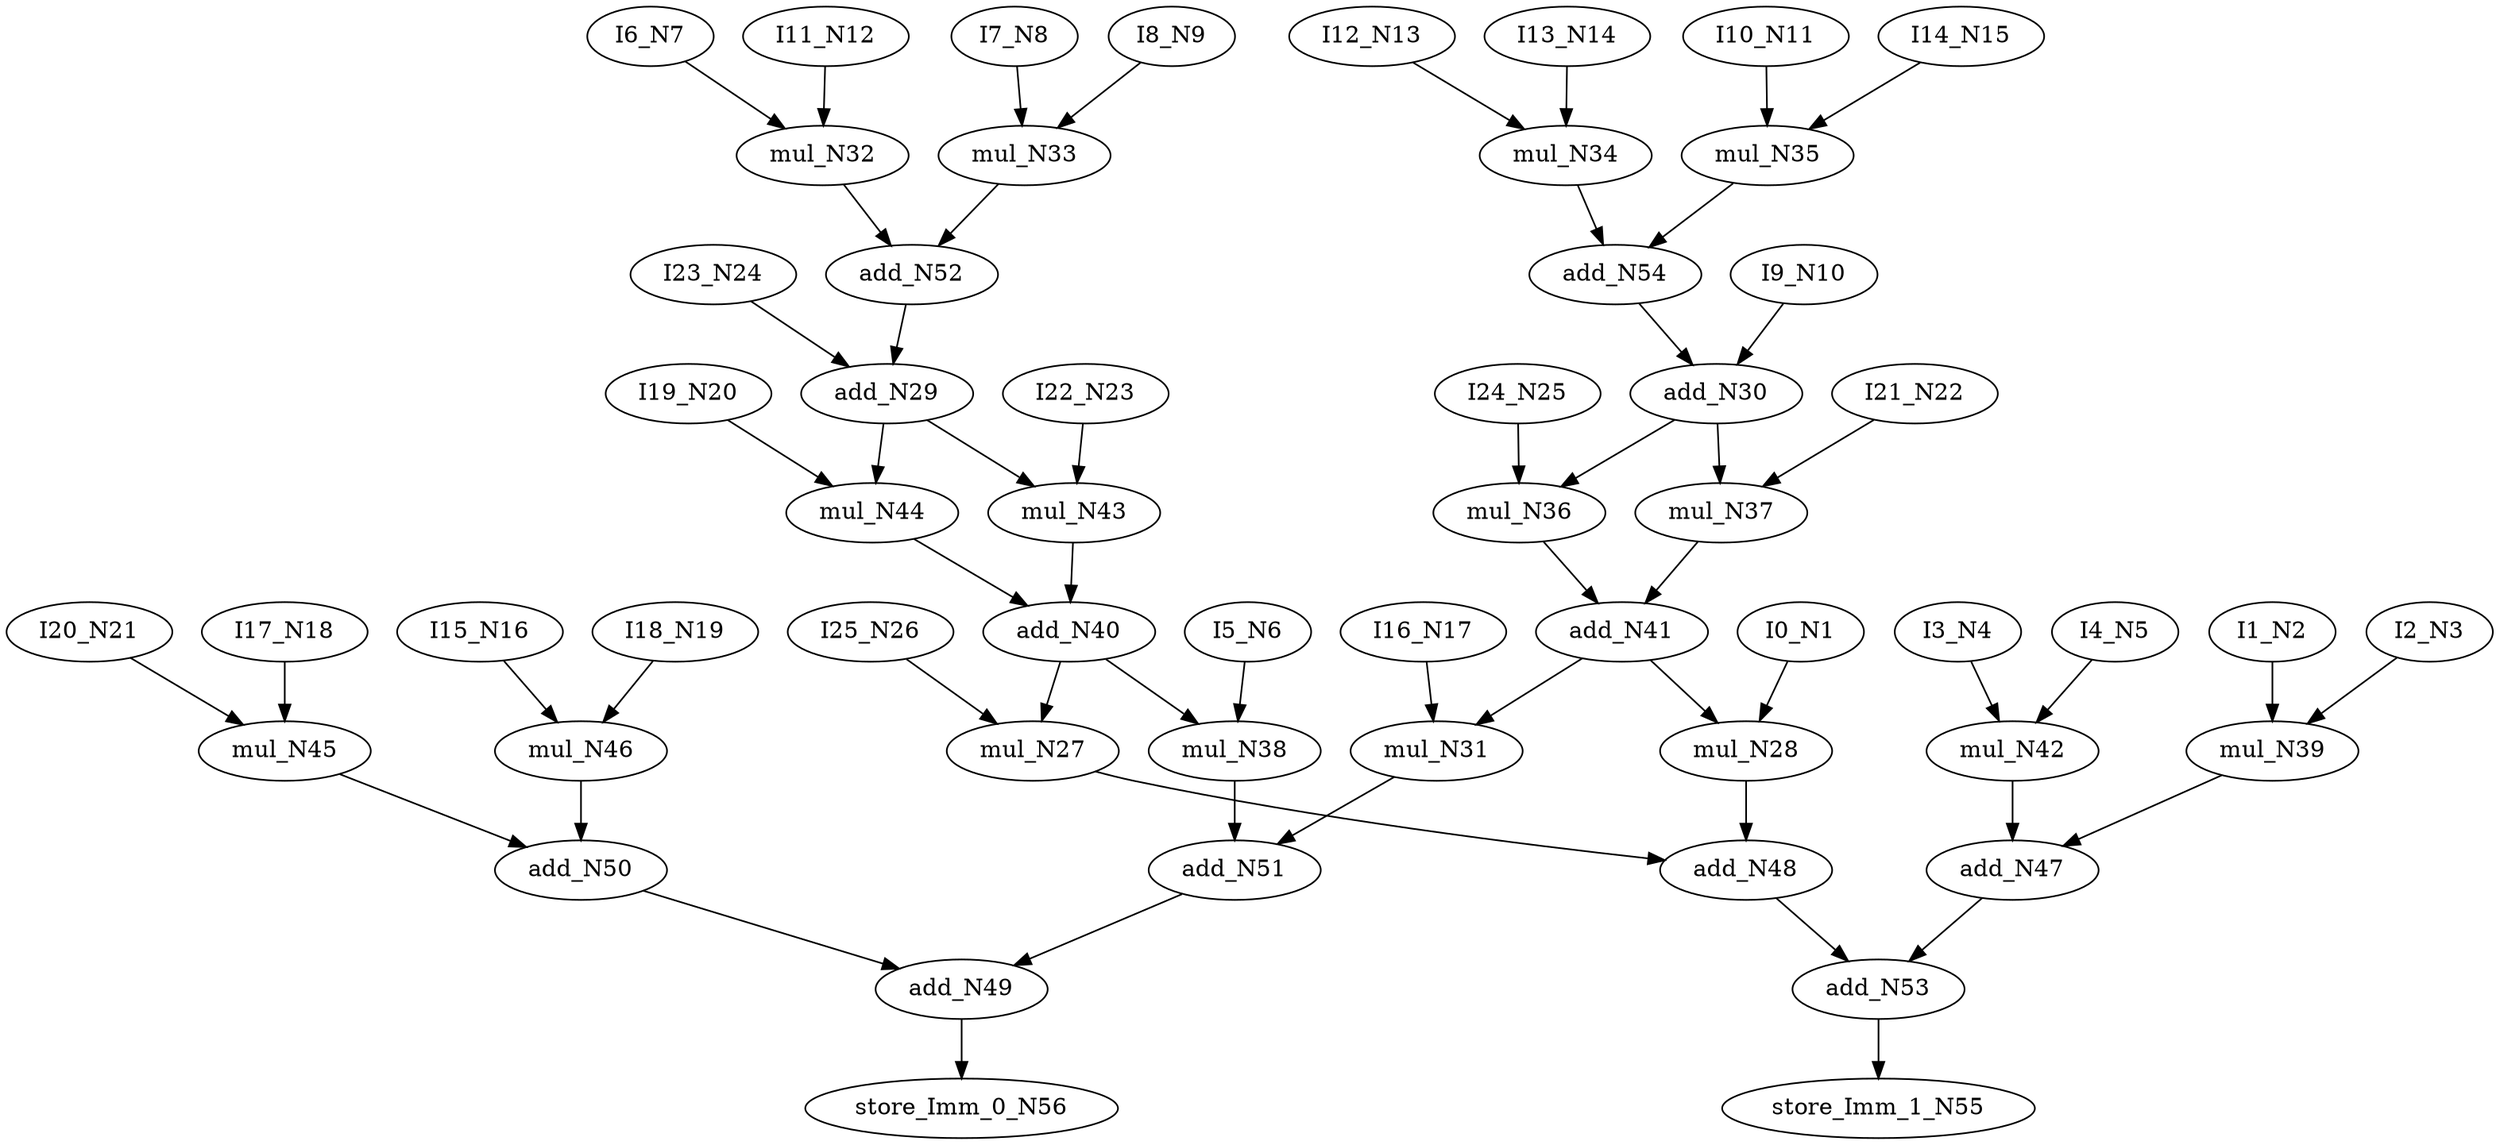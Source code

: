 digraph graphname {
N55 [color="black", ntype="operation", label="store_Imm_1_N55"];
N54 [color="black", ntype="operation", label="add_N54"];
N49 [color="black", ntype="operation", label="add_N49"];
N48 [color="black", ntype="operation", label="add_N48"];
N41 [color="black", ntype="operation", label="add_N41"];
N40 [color="black", ntype="operation", label="add_N40"];
N43 [color="black", ntype="operation", label="mul_N43"];
N42 [color="black", ntype="operation", label="mul_N42"];
N45 [color="black", ntype="operation", label="mul_N45"];
N44 [color="black", ntype="operation", label="mul_N44"];
N47 [color="black", ntype="operation", label="add_N47"];
N46 [color="black", ntype="operation", label="mul_N46"];
N29 [color="black", ntype="operation", label="add_N29"];
N28 [color="black", ntype="operation", label="mul_N28"];
N23 [color="black", ntype="invar", label="I22_N23"];
N22 [color="black", ntype="invar", label="I21_N22"];
N21 [color="black", ntype="invar", label="I20_N21"];
N20 [color="black", ntype="invar", label="I19_N20"];
N27 [color="black", ntype="operation", label="mul_N27"];
N26 [color="black", ntype="invar", label="I25_N26"];
N25 [color="black", ntype="invar", label="I24_N25"];
N24 [color="black", ntype="invar", label="I23_N24"];
N8 [color="black", ntype="invar", label="I7_N8"];
N9 [color="black", ntype="invar", label="I8_N9"];
N1 [color="black", ntype="invar", label="I0_N1"];
N2 [color="black", ntype="invar", label="I1_N2"];
N3 [color="black", ntype="invar", label="I2_N3"];
N4 [color="black", ntype="invar", label="I3_N4"];
N5 [color="black", ntype="invar", label="I4_N5"];
N6 [color="black", ntype="invar", label="I5_N6"];
N7 [color="black", ntype="invar", label="I6_N7"];
N12 [color="black", ntype="invar", label="I11_N12"];
N13 [color="black", ntype="invar", label="I12_N13"];
N10 [color="black", ntype="invar", label="I9_N10"];
N11 [color="black", ntype="invar", label="I10_N11"];
N16 [color="black", ntype="invar", label="I15_N16"];
N17 [color="black", ntype="invar", label="I16_N17"];
N14 [color="black", ntype="invar", label="I13_N14"];
N15 [color="black", ntype="invar", label="I14_N15"];
N56 [color="black", ntype="operation", label="store_Imm_0_N56"];
N18 [color="black", ntype="invar", label="I17_N18"];
N19 [color="black", ntype="invar", label="I18_N19"];
N52 [color="black", ntype="operation", label="add_N52"];
N53 [color="black", ntype="operation", label="add_N53"];
N50 [color="black", ntype="operation", label="add_N50"];
N51 [color="black", ntype="operation", label="add_N51"];
N38 [color="black", ntype="operation", label="mul_N38"];
N39 [color="black", ntype="operation", label="mul_N39"];
N30 [color="black", ntype="operation", label="add_N30"];
N31 [color="black", ntype="operation", label="mul_N31"];
N32 [color="black", ntype="operation", label="mul_N32"];
N33 [color="black", ntype="operation", label="mul_N33"];
N34 [color="black", ntype="operation", label="mul_N34"];
N35 [color="black", ntype="operation", label="mul_N35"];
N36 [color="black", ntype="operation", label="mul_N36"];
N37 [color="black", ntype="operation", label="mul_N37"];
N54 -> N30;
N49 -> N56;
N48 -> N53;
N41 -> N31;
N41 -> N28;
N40 -> N27;
N40 -> N38;
N43 -> N40;
N42 -> N47;
N45 -> N50;
N44 -> N40;
N47 -> N53;
N46 -> N50;
N29 -> N43;
N29 -> N44;
N28 -> N48;
N23 -> N43;
N22 -> N37;
N21 -> N45;
N20 -> N44;
N27 -> N48;
N26 -> N27;
N25 -> N36;
N24 -> N29;
N8 -> N33;
N9 -> N33;
N1 -> N28;
N2 -> N39;
N3 -> N39;
N4 -> N42;
N5 -> N42;
N6 -> N38;
N7 -> N32;
N12 -> N32;
N13 -> N34;
N10 -> N30;
N11 -> N35;
N16 -> N46;
N17 -> N31;
N14 -> N34;
N15 -> N35;
N18 -> N45;
N19 -> N46;
N52 -> N29;
N53 -> N55;
N50 -> N49;
N51 -> N49;
N38 -> N51;
N39 -> N47;
N30 -> N36;
N30 -> N37;
N31 -> N51;
N32 -> N52;
N33 -> N52;
N34 -> N54;
N35 -> N54;
N36 -> N41;
N37 -> N41;
}
